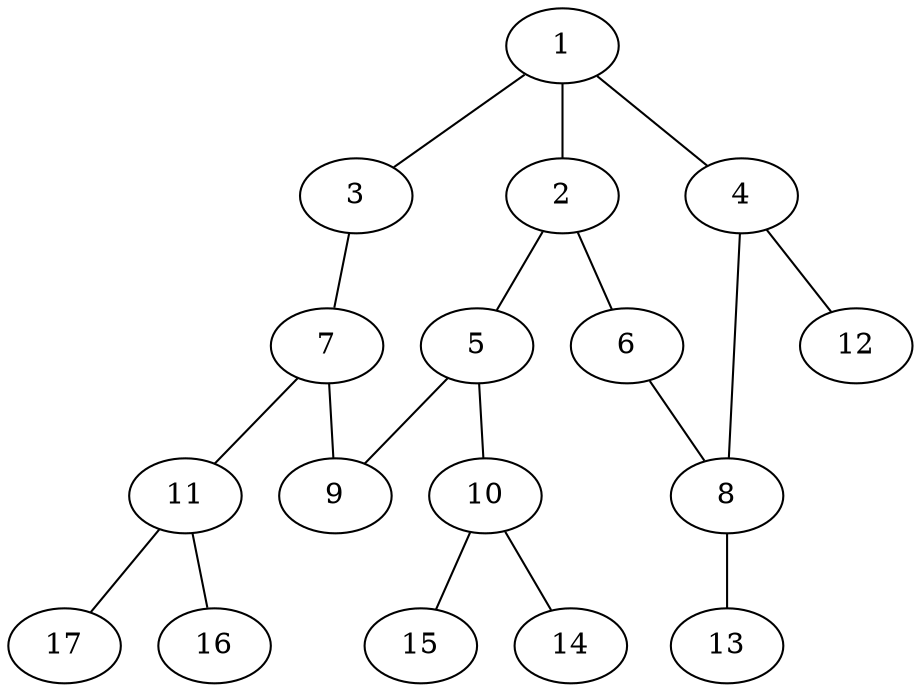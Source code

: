 graph molecule_1120 {
	1	 [chem=C];
	2	 [chem=C];
	1 -- 2	 [valence=1];
	3	 [chem=N];
	1 -- 3	 [valence=2];
	4	 [chem=N];
	1 -- 4	 [valence=1];
	5	 [chem=C];
	2 -- 5	 [valence=2];
	6	 [chem=N];
	2 -- 6	 [valence=1];
	7	 [chem=C];
	3 -- 7	 [valence=1];
	8	 [chem=C];
	4 -- 8	 [valence=1];
	12	 [chem=H];
	4 -- 12	 [valence=1];
	9	 [chem=N];
	5 -- 9	 [valence=1];
	10	 [chem=N];
	5 -- 10	 [valence=1];
	6 -- 8	 [valence=2];
	7 -- 9	 [valence=2];
	11	 [chem=N];
	7 -- 11	 [valence=1];
	13	 [chem=H];
	8 -- 13	 [valence=1];
	14	 [chem=H];
	10 -- 14	 [valence=1];
	15	 [chem=H];
	10 -- 15	 [valence=1];
	16	 [chem=H];
	11 -- 16	 [valence=1];
	17	 [chem=H];
	11 -- 17	 [valence=1];
}
